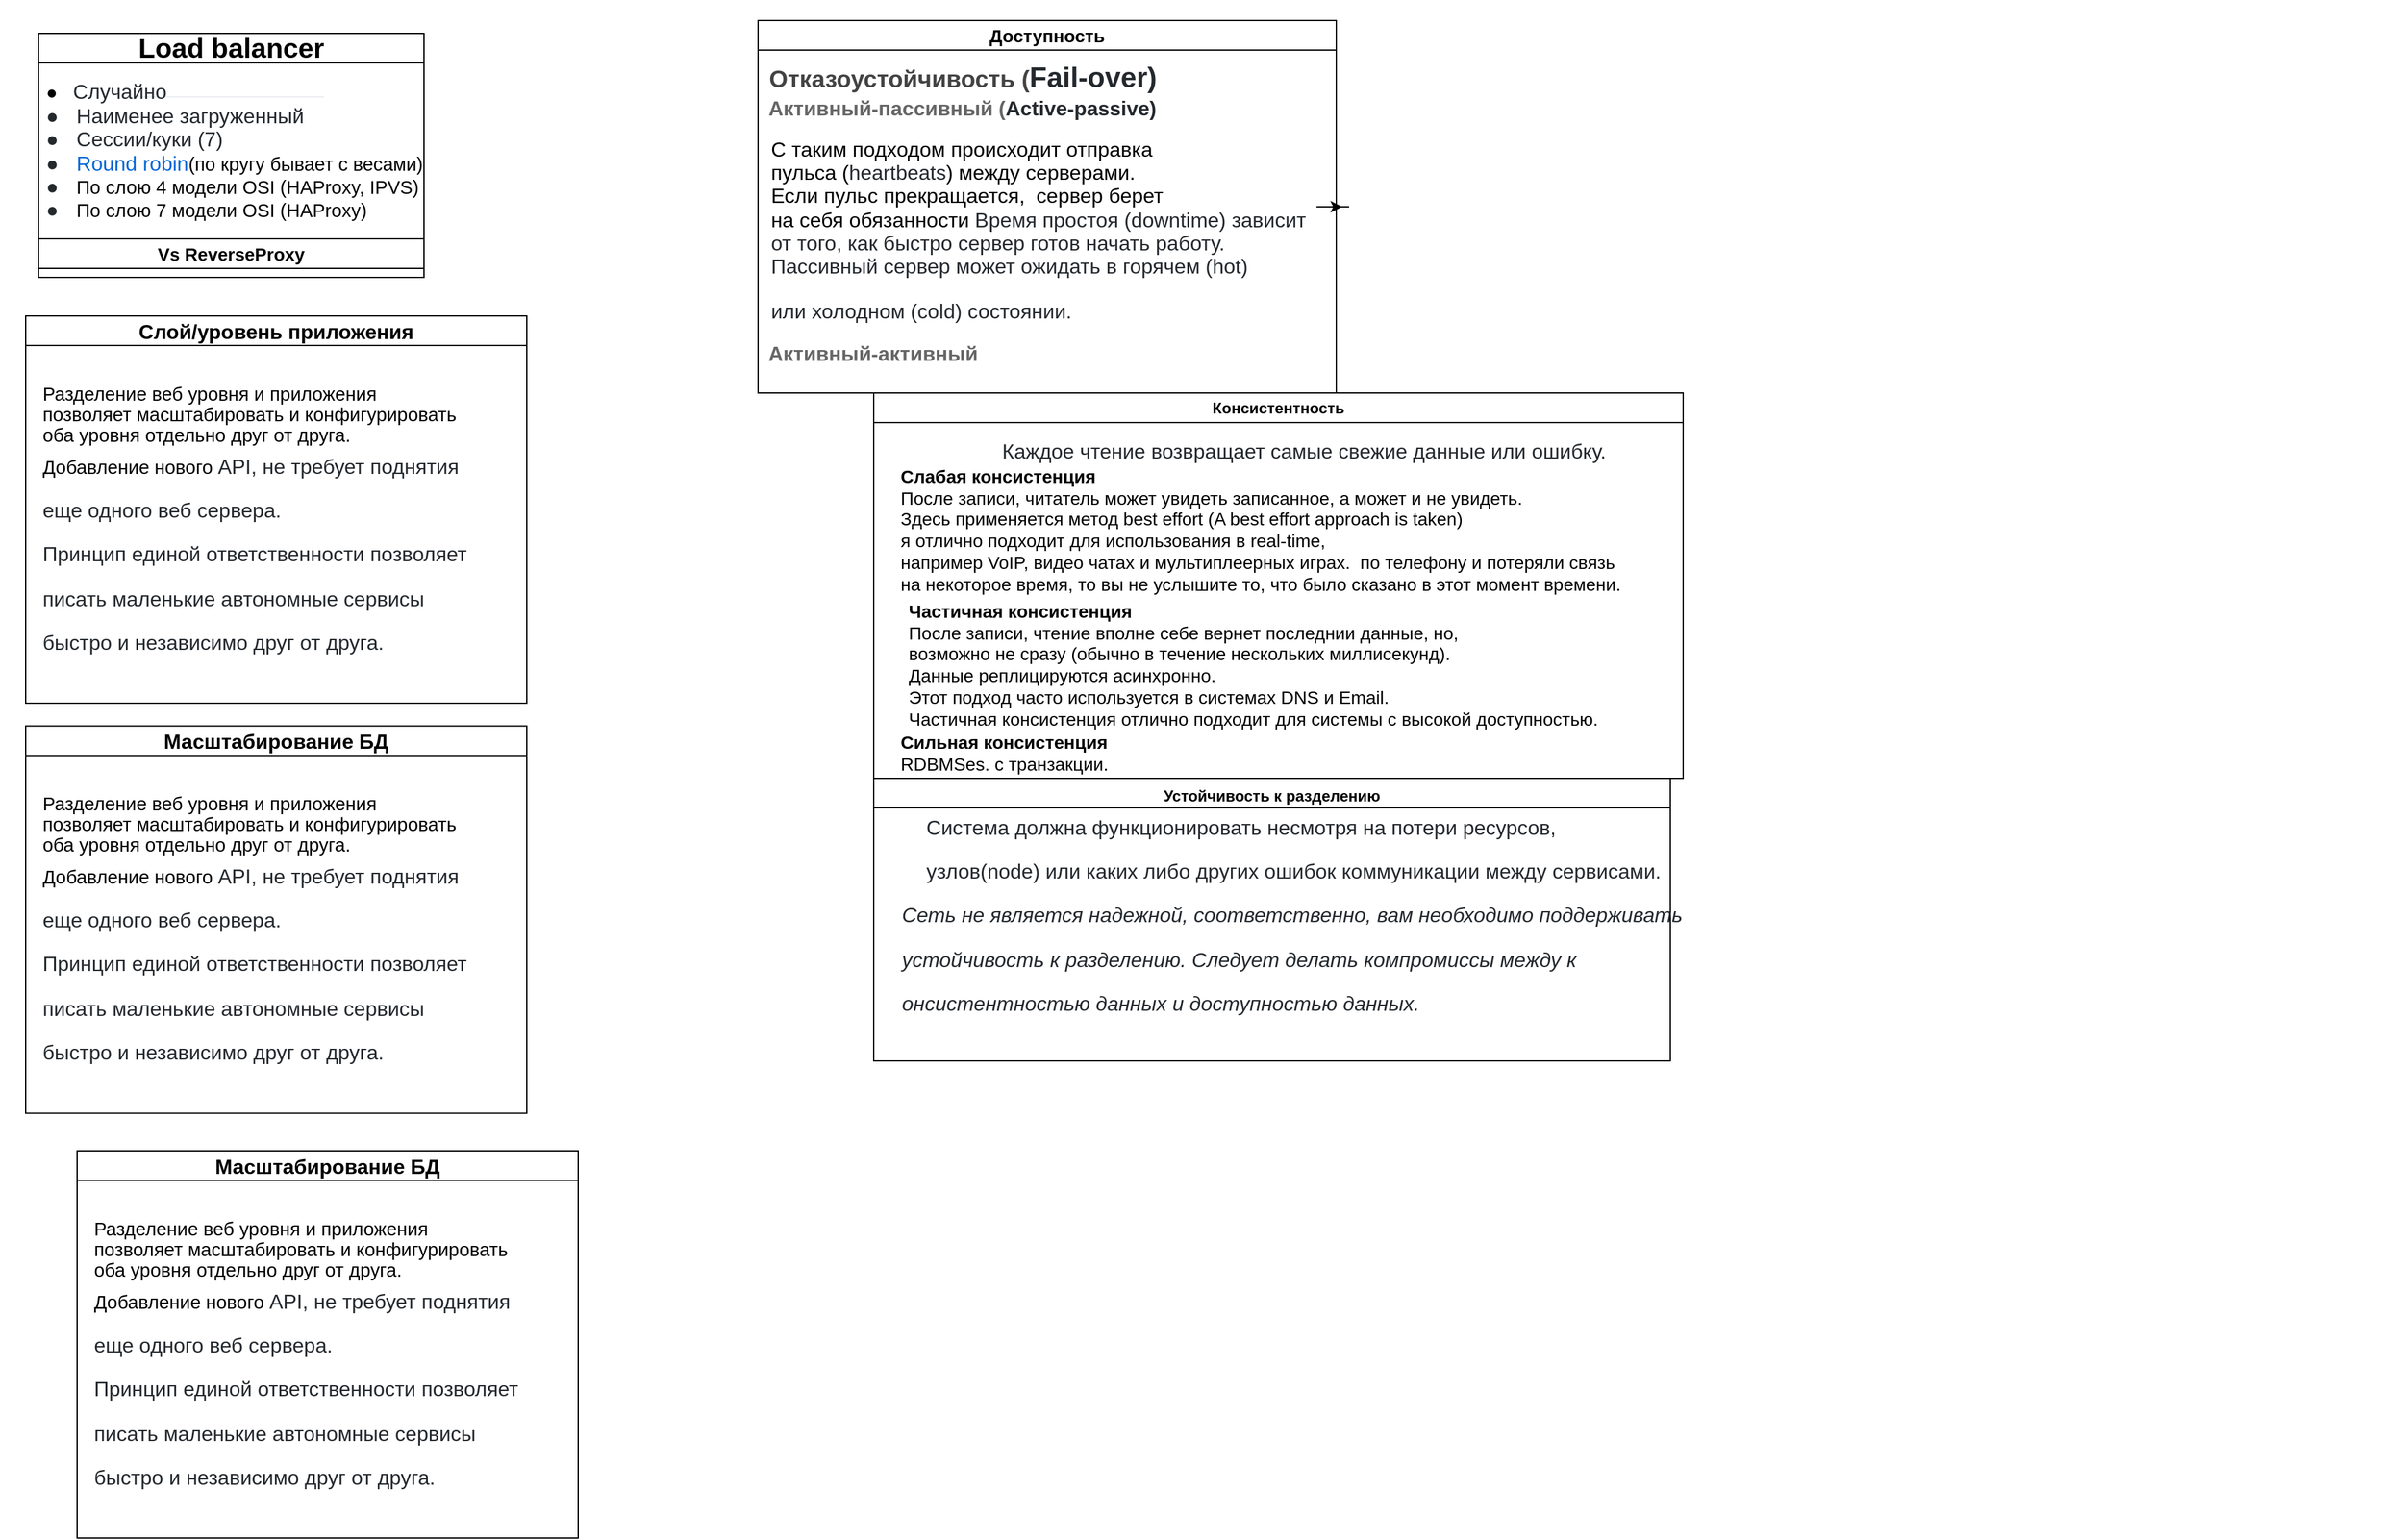 <mxfile version="20.8.20" type="github">
  <diagram name="Page-1" id="G8Wqikg-6pwKdIPzxkzI">
    <mxGraphModel dx="2291" dy="1485" grid="1" gridSize="10" guides="1" tooltips="1" connect="1" arrows="1" fold="1" page="1" pageScale="1" pageWidth="1169" pageHeight="827" math="0" shadow="0">
      <root>
        <mxCell id="0" />
        <mxCell id="1" parent="0" />
        <mxCell id="COP01vaBlytFx2KbF6yr-29" value="" style="shape=image;imageAspect=0;aspect=fixed;verticalLabelPosition=bottom;verticalAlign=top;clipPath=inset(18.89% 29% 25.19% 26.67%);image=https://habrastorage.org/r/w1560/files/95d/da6/4a8/95dda64a80974b8f86c04072bfb2b424.png;" vertex="1" parent="1">
          <mxGeometry x="904.57" width="255.43" height="290" as="geometry" />
        </mxCell>
        <mxCell id="COP01vaBlytFx2KbF6yr-44" value="Консистентность" style="swimlane;whiteSpace=wrap;html=1;fontSize=12;" vertex="1" parent="1">
          <mxGeometry x="540" y="290" width="630" height="300" as="geometry" />
        </mxCell>
        <mxCell id="COP01vaBlytFx2KbF6yr-47" value="&lt;p style=&quot;margin: 18pt 0cm 12pt; line-height: 0%; break-after: auto; font-family: Arial, sans-serif; color: rgb(67, 67, 67); font-weight: normal; text-align: start; font-size: 14px;&quot;&gt;&lt;br&gt;&lt;/p&gt;" style="text;html=1;align=center;verticalAlign=middle;resizable=0;points=[];autosize=1;strokeColor=none;fillColor=none;fontSize=12;" vertex="1" parent="COP01vaBlytFx2KbF6yr-44">
          <mxGeometry x="1170" y="70" width="20" height="50" as="geometry" />
        </mxCell>
        <mxCell id="COP01vaBlytFx2KbF6yr-46" value="&lt;p style=&quot;margin: 0cm 0cm 0.0pt 35.45pt; line-height: 16.867px; font-size: 11pt; font-family: Arial, sans-serif; text-align: start; text-indent: -21.25pt;&quot; class=&quot;MsoNormal&quot;&gt;&lt;span style=&quot;font-size: 12pt; line-height: 18.4px; color: rgb(36, 41, 46);&quot;&gt;Каждое чтение возвращает самые свежие данные или ошибку.&lt;/span&gt;&lt;/p&gt;&lt;p style=&quot;margin: 0cm 0cm 0.0pt 35.45pt; line-height: 16.867px; font-size: 11pt; font-family: Arial, sans-serif; text-align: start; text-indent: -21.25pt;&quot; class=&quot;MsoNormal&quot;&gt;&lt;span style=&quot;font-size: 12pt; line-height: 18.4px; color: rgb(36, 41, 46);&quot;&gt;&lt;br&gt;&lt;/span&gt;&lt;/p&gt;" style="text;html=1;align=center;verticalAlign=middle;resizable=0;points=[];autosize=1;strokeColor=none;fillColor=none;fontSize=12;" vertex="1" parent="COP01vaBlytFx2KbF6yr-44">
          <mxGeometry x="70" y="30" width="510" height="50" as="geometry" />
        </mxCell>
        <mxCell id="COP01vaBlytFx2KbF6yr-49" value="&lt;p&gt;&lt;/p&gt;&lt;div style=&quot;text-align: left;&quot;&gt;&lt;span style=&quot;background-color: initial;&quot;&gt;&lt;b&gt;Частичная консистенция&lt;/b&gt;&lt;/span&gt;&lt;/div&gt;&lt;div style=&quot;text-align: left;&quot;&gt;&lt;span style=&quot;background-color: initial;&quot;&gt;После записи, чтение вполне себе вернет последнии данные, но,&amp;nbsp;&lt;/span&gt;&lt;/div&gt;&lt;div style=&quot;text-align: left;&quot;&gt;&lt;span style=&quot;background-color: initial;&quot;&gt;возможно не сразу (обычно в течение нескольких миллисекунд).&amp;nbsp;&lt;/span&gt;&lt;/div&gt;&lt;div style=&quot;text-align: left;&quot;&gt;&lt;span style=&quot;background-color: initial;&quot;&gt;Данные реплицируются асинхронно.&lt;/span&gt;&lt;/div&gt;&lt;div style=&quot;text-align: left;&quot;&gt;&lt;span style=&quot;background-color: initial;&quot;&gt;Этот подход часто используется в системах DNS и Email.&amp;nbsp;&lt;/span&gt;&lt;/div&gt;&lt;div style=&quot;text-align: left;&quot;&gt;&lt;span style=&quot;background-color: initial;&quot;&gt;Частичная консистенция отлично подходит для системы с высокой доступностью.&lt;/span&gt;&lt;/div&gt;&lt;p&gt;&lt;/p&gt;&lt;div&gt;&lt;br&gt;&lt;/div&gt;" style="text;html=1;align=center;verticalAlign=middle;resizable=0;points=[];autosize=1;strokeColor=none;fillColor=none;fontSize=14;" vertex="1" parent="COP01vaBlytFx2KbF6yr-44">
          <mxGeometry x="10" y="140" width="570" height="160" as="geometry" />
        </mxCell>
        <mxCell id="COP01vaBlytFx2KbF6yr-50" value="&lt;div&gt;&lt;br&gt;&lt;/div&gt;&lt;div&gt;&lt;b&gt;Сильная консистенция&lt;/b&gt;&lt;/div&gt;&lt;div&gt;&lt;span style=&quot;background-color: initial;&quot;&gt;RDBMSes. с&lt;/span&gt;&lt;span style=&quot;background-color: initial;&quot;&gt;&amp;nbsp;транзакции.&lt;/span&gt;&lt;/div&gt;&lt;div&gt;&lt;br&gt;&lt;/div&gt;" style="text;html=1;align=left;verticalAlign=middle;resizable=0;points=[];autosize=1;strokeColor=none;fillColor=none;fontSize=14;" vertex="1" parent="COP01vaBlytFx2KbF6yr-44">
          <mxGeometry x="19" y="240" width="190" height="80" as="geometry" />
        </mxCell>
        <mxCell id="COP01vaBlytFx2KbF6yr-48" value="&lt;div&gt;&lt;b&gt;Слабая консистенция&lt;/b&gt;&lt;/div&gt;&lt;div&gt;После записи, читатель может увидеть записанное, а может и не увидеть.&amp;nbsp;&lt;/div&gt;&lt;div&gt;Здесь применяется метод best effort (A best effort approach is taken)&lt;/div&gt;&lt;div&gt;&lt;span style=&quot;background-color: initial;&quot;&gt;я отлично подходит для использования в real-time,&amp;nbsp;&lt;/span&gt;&lt;br&gt;&lt;/div&gt;&lt;div&gt;например VoIP, видео чатах и мультиплеерных играх.&amp;nbsp;&lt;span style=&quot;background-color: initial;&quot;&gt;&amp;nbsp;по телефону и потеряли связь&amp;nbsp;&lt;/span&gt;&lt;/div&gt;&lt;div&gt;&lt;span style=&quot;background-color: initial;&quot;&gt;на некоторое время,&amp;nbsp;&lt;/span&gt;&lt;span style=&quot;background-color: initial;&quot;&gt;то вы не услышите то, что было сказано в этот момент времени.&amp;nbsp;&amp;nbsp;&lt;/span&gt;&lt;/div&gt;&lt;div&gt;&lt;br&gt;&lt;/div&gt;" style="text;html=1;align=left;verticalAlign=middle;resizable=0;points=[];autosize=1;strokeColor=none;fillColor=none;fontSize=14;" vertex="1" parent="COP01vaBlytFx2KbF6yr-44">
          <mxGeometry x="19" y="50" width="600" height="130" as="geometry" />
        </mxCell>
        <mxCell id="COP01vaBlytFx2KbF6yr-52" value="Доступность" style="swimlane;whiteSpace=wrap;html=1;fontSize=14;" vertex="1" parent="1">
          <mxGeometry x="450" width="450" height="290" as="geometry" />
        </mxCell>
        <mxCell id="COP01vaBlytFx2KbF6yr-53" value="&lt;h3 style=&quot;margin: 18pt 0cm 12pt -1.5pt; line-height: normal; break-after: auto; font-size: 14pt; font-family: Arial, sans-serif; color: rgb(67, 67, 67); font-weight: normal; text-align: start;&quot;&gt;&lt;b&gt;Отказоустойчивость (&lt;/b&gt;&lt;b&gt;&lt;span style=&quot;font-size: 16.5pt; color: rgb(36, 41, 46);&quot; lang=&quot;EN-GB&quot;&gt;Fail&lt;/span&gt;&lt;/b&gt;&lt;b&gt;&lt;span style=&quot;font-size: 16.5pt; color: rgb(36, 41, 46);&quot;&gt;-&lt;/span&gt;&lt;/b&gt;&lt;b&gt;&lt;span style=&quot;font-size: 16.5pt; color: rgb(36, 41, 46);&quot; lang=&quot;EN-GB&quot;&gt;over&lt;/span&gt;&lt;/b&gt;&lt;b&gt;&lt;span style=&quot;font-size: 16.5pt; color: rgb(36, 41, 46);&quot;&gt;)&lt;/span&gt;&lt;/b&gt;&lt;/h3&gt;" style="text;html=1;align=center;verticalAlign=middle;resizable=0;points=[];autosize=1;strokeColor=none;fillColor=none;fontSize=14;" vertex="1" parent="COP01vaBlytFx2KbF6yr-52">
          <mxGeometry width="320" height="80" as="geometry" />
        </mxCell>
        <mxCell id="COP01vaBlytFx2KbF6yr-55" value="&lt;h4 style=&quot;margin: 18pt 0cm 12pt -1.5pt; line-height: normal; break-after: auto; font-size: 12pt; font-family: Arial, sans-serif; color: rgb(102, 102, 102); font-weight: normal; text-align: start;&quot;&gt;&lt;b&gt;Активный-активный&lt;/b&gt;&lt;/h4&gt;" style="text;html=1;align=center;verticalAlign=middle;resizable=0;points=[];autosize=1;strokeColor=none;fillColor=none;fontSize=14;" vertex="1" parent="COP01vaBlytFx2KbF6yr-52">
          <mxGeometry y="220" width="180" height="70" as="geometry" />
        </mxCell>
        <mxCell id="COP01vaBlytFx2KbF6yr-54" value="&lt;h4 style=&quot;margin: 18pt 0cm 12pt -1.5pt; line-height: 80%; break-after: auto; font-size: 12pt; font-family: Arial, sans-serif; color: rgb(102, 102, 102); font-weight: normal; text-align: start;&quot;&gt;&lt;b&gt;Активный-пассивный (&lt;/b&gt;&lt;b&gt;&lt;span style=&quot;color: rgb(36, 41, 46);&quot; lang=&quot;EN-GB&quot;&gt;Active&lt;/span&gt;&lt;/b&gt;&lt;b&gt;&lt;span style=&quot;color: rgb(36, 41, 46);&quot;&gt;-&lt;/span&gt;&lt;/b&gt;&lt;b&gt;&lt;span style=&quot;color: rgb(36, 41, 46);&quot; lang=&quot;EN-GB&quot;&gt;passive&lt;/span&gt;&lt;/b&gt;&lt;b&gt;&lt;span style=&quot;color: rgb(36, 41, 46);&quot;&gt;)&lt;/span&gt;&lt;/b&gt;&lt;/h4&gt;&lt;p style=&quot;margin: 0cm 0cm 0.0pt; line-height: 80%; font-size: 11pt; font-family: Arial, sans-serif; text-align: start;&quot; class=&quot;MsoNormal&quot;&gt;&lt;span style=&quot;font-size: 12pt; line-height: 18.4px;&quot;&gt;С таким подходом происходит отправка&amp;nbsp;&lt;/span&gt;&lt;/p&gt;&lt;p style=&quot;margin: 0cm 0cm 0.0pt; line-height: 80%; font-size: 11pt; font-family: Arial, sans-serif; text-align: start;&quot; class=&quot;MsoNormal&quot;&gt;&lt;span style=&quot;font-size: 12pt; line-height: 18.4px;&quot;&gt;пульса (&lt;/span&gt;&lt;span style=&quot;font-size: 12pt; line-height: 18.4px; color: rgb(36, 41, 46);&quot; lang=&quot;EN-GB&quot;&gt;heartbeats&lt;/span&gt;&lt;span style=&quot;font-size: 12pt; line-height: 18.4px;&quot;&gt;)&amp;nbsp;&lt;/span&gt;&lt;span style=&quot;background-color: initial; font-size: 12pt; line-height: 18.4px;&quot;&gt;между серверами.&amp;nbsp;&lt;/span&gt;&lt;/p&gt;&lt;p style=&quot;margin: 0cm 0cm 0.0pt; line-height: 80%; font-size: 11pt; font-family: Arial, sans-serif; text-align: start;&quot; class=&quot;MsoNormal&quot;&gt;&lt;span style=&quot;background-color: initial; font-size: 12pt; line-height: 18.4px;&quot;&gt;Если пульс прекращается,&amp;nbsp; сервер берет&amp;nbsp;&lt;/span&gt;&lt;/p&gt;&lt;p style=&quot;margin: 0cm 0cm 0.0pt; line-height: 80%; font-size: 11pt; font-family: Arial, sans-serif; text-align: start;&quot; class=&quot;MsoNormal&quot;&gt;&lt;span style=&quot;background-color: initial; font-size: 12pt; line-height: 18.4px;&quot;&gt;на себя обязанности&amp;nbsp;&lt;/span&gt;&lt;span style=&quot;background-color: initial; font-size: 12pt; line-height: 18.4px; color: rgb(36, 41, 46);&quot;&gt;Время простоя (&lt;/span&gt;&lt;span style=&quot;background-color: initial; font-size: 12pt; line-height: 18.4px; color: rgb(36, 41, 46);&quot; lang=&quot;EN-GB&quot;&gt;downtime&lt;/span&gt;&lt;span style=&quot;background-color: initial; font-size: 12pt; line-height: 18.4px; color: rgb(36, 41, 46);&quot;&gt;) зависит&amp;nbsp;&lt;/span&gt;&lt;/p&gt;&lt;p style=&quot;margin: 0cm 0cm 0.0pt; line-height: 80%; font-size: 11pt; font-family: Arial, sans-serif; text-align: start;&quot; class=&quot;MsoNormal&quot;&gt;&lt;span style=&quot;background-color: initial; font-size: 12pt; line-height: 18.4px; color: rgb(36, 41, 46);&quot;&gt;от того, как быстро сервер готов начать работу.&amp;nbsp;&lt;/span&gt;&lt;/p&gt;&lt;p style=&quot;margin: 0cm 0cm 12pt; line-height: 85%; font-size: 11pt; font-family: Arial, sans-serif; text-align: start;&quot; class=&quot;MsoNormal&quot;&gt;&lt;span style=&quot;font-size: 12pt; line-height: 18.4px; color: rgb(36, 41, 46);&quot;&gt;Пассивный сервер может ожидать в горячем (&lt;/span&gt;&lt;span style=&quot;font-size: 12pt; line-height: 18.4px; color: rgb(36, 41, 46);&quot; lang=&quot;EN-GB&quot;&gt;hot&lt;/span&gt;&lt;span style=&quot;font-size: 12pt; line-height: 18.4px; color: rgb(36, 41, 46);&quot;&gt;)&amp;nbsp;&lt;/span&gt;&lt;/p&gt;&lt;p style=&quot;margin: 0cm 0cm 12pt; line-height: 85%; font-size: 11pt; font-family: Arial, sans-serif; text-align: start;&quot; class=&quot;MsoNormal&quot;&gt;&lt;span style=&quot;background-color: initial; font-size: 12pt; line-height: 18.4px; color: rgb(36, 41, 46);&quot;&gt;или холодном (&lt;/span&gt;&lt;span style=&quot;background-color: initial; font-size: 12pt; line-height: 18.4px; color: rgb(36, 41, 46);&quot; lang=&quot;EN-GB&quot;&gt;cold&lt;/span&gt;&lt;span style=&quot;background-color: initial; font-size: 12pt; line-height: 18.4px; color: rgb(36, 41, 46);&quot;&gt;) состоянии.&lt;/span&gt;&lt;/p&gt;" style="text;html=1;align=center;verticalAlign=middle;resizable=0;points=[];autosize=1;strokeColor=none;fillColor=none;fontSize=14;" vertex="1" parent="COP01vaBlytFx2KbF6yr-52">
          <mxGeometry y="30" width="440" height="230" as="geometry" />
        </mxCell>
        <mxCell id="COP01vaBlytFx2KbF6yr-56" value="" style="edgeStyle=orthogonalEdgeStyle;rounded=0;orthogonalLoop=1;jettySize=auto;html=1;fontSize=14;" edge="1" parent="1" source="COP01vaBlytFx2KbF6yr-54" target="COP01vaBlytFx2KbF6yr-29">
          <mxGeometry relative="1" as="geometry" />
        </mxCell>
        <mxCell id="COP01vaBlytFx2KbF6yr-58" value="Устойчивость к разделению&lt;span style=&quot;font-size: medium; font-weight: 400; text-align: start;&quot;&gt;&lt;/span&gt;" style="swimlane;whiteSpace=wrap;html=1;fontSize=12;" vertex="1" parent="1">
          <mxGeometry x="540" y="590" width="620" height="220" as="geometry" />
        </mxCell>
        <mxCell id="COP01vaBlytFx2KbF6yr-59" value="&lt;p style=&quot;margin: 18pt 0cm 12pt; line-height: 0%; break-after: auto; font-family: Arial, sans-serif; color: rgb(67, 67, 67); font-weight: normal; text-align: start; font-size: 14px;&quot;&gt;&lt;br&gt;&lt;/p&gt;" style="text;html=1;align=center;verticalAlign=middle;resizable=0;points=[];autosize=1;strokeColor=none;fillColor=none;fontSize=12;" vertex="1" parent="COP01vaBlytFx2KbF6yr-58">
          <mxGeometry x="1170" y="70" width="20" height="50" as="geometry" />
        </mxCell>
        <mxCell id="COP01vaBlytFx2KbF6yr-64" value="&lt;p style=&quot;margin: 0cm 0cm 12pt 35.45pt; line-height: 16.867px; font-size: 11pt; font-family: Arial, sans-serif; text-indent: -21.25pt;&quot; class=&quot;MsoNormal&quot;&gt;&lt;span style=&quot;font-size: 12pt; line-height: 18.4px; color: rgb(36, 41, 46);&quot;&gt;Система должна функционировать несмотря на потери ресурсов,&amp;nbsp;&lt;/span&gt;&lt;/p&gt;&lt;p style=&quot;margin: 0cm 0cm 12pt 35.45pt; line-height: 16.867px; font-size: 11pt; font-family: Arial, sans-serif; text-indent: -21.25pt;&quot; class=&quot;MsoNormal&quot;&gt;&lt;span style=&quot;text-indent: -21.25pt; background-color: initial; font-size: 12pt; line-height: 18.4px; color: rgb(36, 41, 46);&quot;&gt;узлов(&lt;/span&gt;&lt;span style=&quot;text-indent: -21.25pt; background-color: initial; font-size: 12pt; line-height: 18.4px; color: rgb(36, 41, 46);&quot; lang=&quot;EN-GB&quot;&gt;node&lt;/span&gt;&lt;span style=&quot;text-indent: -21.25pt; background-color: initial; font-size: 12pt; line-height: 18.4px; color: rgb(36, 41, 46);&quot;&gt;) или каких либо других ошибок коммуникации между сервисами.&lt;/span&gt;&lt;/p&gt;&lt;p style=&quot;margin: 0cm 0cm 12pt; line-height: 16.867px; font-size: 11pt; font-family: Arial, sans-serif;&quot; class=&quot;MsoNormal&quot;&gt;&lt;i&gt;&lt;span style=&quot;font-size: 12pt; line-height: 18.4px; color: rgb(36, 41, 46);&quot;&gt;Сеть не является надежной, соответственно, вам необходимо поддерживать&amp;nbsp;&lt;/span&gt;&lt;/i&gt;&lt;/p&gt;&lt;p style=&quot;margin: 0cm 0cm 12pt; line-height: 16.867px; font-size: 11pt; font-family: Arial, sans-serif;&quot; class=&quot;MsoNormal&quot;&gt;&lt;i&gt;&lt;span style=&quot;font-size: 12pt; line-height: 18.4px; color: rgb(36, 41, 46);&quot;&gt;устойчивость к разделению. Следует делать компромиссы между к&lt;/span&gt;&lt;/i&gt;&lt;/p&gt;&lt;p style=&quot;margin: 0cm 0cm 12pt; line-height: 16.867px; font-size: 11pt; font-family: Arial, sans-serif;&quot; class=&quot;MsoNormal&quot;&gt;&lt;i&gt;&lt;span style=&quot;font-size: 12pt; line-height: 18.4px; color: rgb(36, 41, 46);&quot;&gt;онсистентностью данных и доступностью данных.&lt;/span&gt;&lt;/i&gt;&lt;/p&gt;" style="text;html=1;align=left;verticalAlign=middle;resizable=0;points=[];autosize=1;strokeColor=none;fillColor=none;fontSize=14;" vertex="1" parent="COP01vaBlytFx2KbF6yr-58">
          <mxGeometry x="20" y="20" width="640" height="190" as="geometry" />
        </mxCell>
        <mxCell id="COP01vaBlytFx2KbF6yr-66" value="&lt;div style=&quot;font-size: medium; font-weight: 400; text-align: start; border-top: none; border-right: none; border-left: none; border-image: initial; border-bottom: 1pt solid rgb(234, 236, 239); padding: 0cm 0cm 5pt;&quot;&gt;&lt;h2 style=&quot;margin: 18pt 0cm 12pt; line-height: 26.667px; break-after: auto; font-size: 16pt; font-family: Arial, sans-serif; font-weight: normal; border: none; padding: 0cm;&quot;&gt;&lt;b&gt;Load balancer&lt;/b&gt;&lt;/h2&gt;&lt;/div&gt;" style="swimlane;whiteSpace=wrap;html=1;fontSize=14;" vertex="1" parent="1">
          <mxGeometry x="-110" y="10" width="300" height="160" as="geometry" />
        </mxCell>
        <mxCell id="COP01vaBlytFx2KbF6yr-67" value="&lt;p style=&quot;margin: 0cm 0cm 0.0pt 36pt; line-height: 16.867px; font-size: 11pt; font-family: Arial, sans-serif; text-align: start; text-indent: -18pt;&quot; class=&quot;MsoNormal&quot;&gt;●&amp;nbsp; &amp;nbsp;&lt;span style=&quot;font-size: 12pt; line-height: 18.4px; color: rgb(36, 41, 46);&quot; lang=&quot;EN-GB&quot;&gt;&lt;/span&gt;&lt;span style=&quot;font-size: 12pt; line-height: 18.4px; color: rgb(36, 41, 46);&quot; lang=&quot;EN-GB&quot;&gt;Случайно&lt;/span&gt;&lt;span lang=&quot;EN-GB&quot;&gt;&lt;/span&gt;&lt;/p&gt;&lt;p style=&quot;margin: 0cm 0cm 0.0pt 36pt; line-height: 16.867px; font-size: 11pt; font-family: Arial, sans-serif; text-align: start; text-indent: -18pt;&quot; class=&quot;MsoNormal&quot;&gt;&lt;span style=&quot;font-size: 12pt; line-height: 18.4px; color: rgb(36, 41, 46);&quot; lang=&quot;EN-GB&quot;&gt;●&lt;span style=&quot;font-variant-numeric: normal; font-variant-east-asian: normal; font-stretch: normal; font-size: 7pt; line-height: normal; font-family: &amp;quot;Times New Roman&amp;quot;;&quot;&gt;&amp;nbsp;&amp;nbsp;&amp;nbsp;&amp;nbsp;&amp;nbsp; &lt;/span&gt;&lt;/span&gt;&lt;span style=&quot;font-size: 12pt; line-height: 18.4px; color: rgb(36, 41, 46);&quot; lang=&quot;EN-GB&quot;&gt;Наименее загруженный&lt;/span&gt;&lt;span lang=&quot;EN-GB&quot;&gt;&lt;/span&gt;&lt;/p&gt;&lt;p style=&quot;margin: 0cm 0cm 0.0pt 36pt; line-height: 16.867px; font-size: 11pt; font-family: Arial, sans-serif; text-align: start; text-indent: -18pt;&quot; class=&quot;MsoNormal&quot;&gt;&lt;span style=&quot;font-size: 12pt; line-height: 18.4px; color: rgb(36, 41, 46);&quot; lang=&quot;EN-GB&quot;&gt;●&lt;span style=&quot;font-variant-numeric: normal; font-variant-east-asian: normal; font-stretch: normal; font-size: 7pt; line-height: normal; font-family: &amp;quot;Times New Roman&amp;quot;;&quot;&gt;&amp;nbsp;&amp;nbsp;&amp;nbsp;&amp;nbsp;&amp;nbsp; &lt;/span&gt;&lt;/span&gt;&lt;span style=&quot;font-size: 12pt; line-height: 18.4px; color: rgb(36, 41, 46);&quot; lang=&quot;EN-GB&quot;&gt;Сессии/куки (7)&lt;/span&gt;&lt;span lang=&quot;EN-GB&quot;&gt;&lt;/span&gt;&lt;/p&gt;&lt;p style=&quot;margin: 0cm 0cm 0.0pt 36pt; line-height: 16.867px; font-size: 11pt; font-family: Arial, sans-serif; text-align: start; text-indent: -18pt;&quot; class=&quot;MsoNormal&quot;&gt;&lt;span style=&quot;font-size: 12pt; line-height: 18.4px; color: rgb(36, 41, 46);&quot; lang=&quot;EN-GB&quot;&gt;●&lt;span style=&quot;font-variant-numeric: normal; font-variant-east-asian: normal; font-stretch: normal; font-size: 7pt; line-height: normal; font-family: &amp;quot;Times New Roman&amp;quot;;&quot;&gt;&amp;nbsp;&amp;nbsp;&amp;nbsp;&amp;nbsp;&amp;nbsp; &lt;/span&gt;&lt;/span&gt;&lt;span lang=&quot;EN-GB&quot;&gt;&lt;span style=&quot;font-size: 12pt; line-height: 18.4px; color: rgb(3, 102, 214);&quot;&gt;Round robin&lt;/span&gt;&lt;a href=&quot;http://g33kinfo.com/info/archives/2657&quot;&gt;&lt;span style=&quot;text-decoration-line: none;&quot;&gt;&lt;/span&gt;&lt;/a&gt;(по кругу бывает с весами)&lt;/span&gt;&lt;/p&gt;&lt;p style=&quot;margin: 0cm 0cm 0.0pt 36pt; line-height: 16.867px; font-size: 11pt; font-family: Arial, sans-serif; text-align: start; text-indent: -18pt;&quot; class=&quot;MsoNormal&quot;&gt;&lt;span style=&quot;font-size: 12pt; line-height: 18.4px; color: rgb(36, 41, 46);&quot; lang=&quot;EN-GB&quot;&gt;●&lt;span style=&quot;font-variant-numeric: normal; font-variant-east-asian: normal; font-stretch: normal; font-size: 7pt; line-height: normal; font-family: &amp;quot;Times New Roman&amp;quot;;&quot;&gt;&amp;nbsp;&amp;nbsp;&amp;nbsp;&amp;nbsp;&amp;nbsp; &lt;/span&gt;&lt;/span&gt;&lt;span lang=&quot;EN-GB&quot;&gt;По слою 4 модели OSI (HAProxy, IPVS)&lt;a href=&quot;https://github.com/donnemartin/system-design-primer#layer-4-load-balancing&quot;&gt;&lt;span style=&quot;text-decoration-line: none;&quot;&gt;&lt;/span&gt;&lt;/a&gt;&lt;/span&gt;&lt;/p&gt;&lt;p style=&quot;margin: 0cm 0cm 12pt 36pt; line-height: 16.867px; font-size: 11pt; font-family: Arial, sans-serif; text-align: start; text-indent: -18pt;&quot; class=&quot;MsoNormal&quot;&gt;&lt;span style=&quot;font-size: 12pt; line-height: 18.4px; color: rgb(36, 41, 46);&quot; lang=&quot;EN-GB&quot;&gt;●&lt;span style=&quot;font-variant-numeric: normal; font-variant-east-asian: normal; font-stretch: normal; font-size: 7pt; line-height: normal; font-family: &amp;quot;Times New Roman&amp;quot;;&quot;&gt;&amp;nbsp;&amp;nbsp;&amp;nbsp;&amp;nbsp;&amp;nbsp; &lt;/span&gt;&lt;/span&gt;&lt;span lang=&quot;EN-GB&quot;&gt;По слою 7 модели OSI (HAProxy)&lt;/span&gt;&lt;/p&gt;" style="text;html=1;align=center;verticalAlign=middle;resizable=0;points=[];autosize=1;strokeColor=none;fillColor=none;fontSize=14;" vertex="1" parent="1">
          <mxGeometry x="-140" y="40" width="340" height="140" as="geometry" />
        </mxCell>
        <mxCell id="COP01vaBlytFx2KbF6yr-68" value="Vs ReverseProxy" style="swimlane;whiteSpace=wrap;html=1;fontSize=14;" vertex="1" parent="1">
          <mxGeometry x="-110" y="170" width="300" height="30" as="geometry" />
        </mxCell>
        <mxCell id="COP01vaBlytFx2KbF6yr-69" value="&lt;b style=&quot;font-size: medium; text-align: start;&quot;&gt;Слой/уровень приложения&lt;/b&gt;&lt;span style=&quot;font-size: medium; font-weight: 400; text-align: start;&quot;&gt;&lt;/span&gt;" style="swimlane;whiteSpace=wrap;html=1;fontSize=14;" vertex="1" parent="1">
          <mxGeometry x="-120" y="230" width="390" height="301.5" as="geometry" />
        </mxCell>
        <mxCell id="COP01vaBlytFx2KbF6yr-70" value="&lt;p style=&quot;margin: 0cm 0cm 12pt; line-height: 0%; font-size: 11pt; font-family: Arial, sans-serif; text-align: start;&quot; class=&quot;MsoNormal&quot;&gt;Разделение веб уровня и приложения&amp;nbsp;&lt;/p&gt;&lt;p style=&quot;margin: 0cm 0cm 12pt; line-height: 0%; font-size: 11pt; font-family: Arial, sans-serif; text-align: start;&quot; class=&quot;MsoNormal&quot;&gt;позволяет масштабировать и конфигурировать&amp;nbsp;&lt;/p&gt;&lt;p style=&quot;margin: 0cm 0cm 12pt; line-height: 0%; font-size: 11pt; font-family: Arial, sans-serif; text-align: start;&quot; class=&quot;MsoNormal&quot;&gt;оба уровня отдельно друг от друга.&amp;nbsp;&lt;/p&gt;&lt;p style=&quot;margin: 0cm 0cm 12pt; line-height: 90%; font-size: 11pt; font-family: Arial, sans-serif; text-align: start;&quot; class=&quot;MsoNormal&quot;&gt;Добавление нового &lt;span style=&quot;font-size: 12pt; line-height: 18.4px; color: rgb(36, 41, 46);&quot; lang=&quot;EN-GB&quot;&gt;API&lt;/span&gt;&lt;span style=&quot;font-size: 12pt; line-height: 18.4px; color: rgb(36, 41, 46);&quot;&gt;, не требует поднятия&amp;nbsp;&lt;/span&gt;&lt;/p&gt;&lt;p style=&quot;margin: 0cm 0cm 12pt; line-height: 90%; font-size: 11pt; font-family: Arial, sans-serif; text-align: start;&quot; class=&quot;MsoNormal&quot;&gt;&lt;span style=&quot;font-size: 12pt; line-height: 18.4px; color: rgb(36, 41, 46);&quot;&gt;еще одного веб сервера.&lt;/span&gt;&lt;/p&gt;&lt;p style=&quot;margin: 0cm 0cm 12pt; line-height: 90%; font-size: 11pt; font-family: Arial, sans-serif; text-align: start;&quot; class=&quot;MsoNormal&quot;&gt;&lt;span style=&quot;font-size: 12pt; line-height: 18.4px; color: rgb(36, 41, 46);&quot;&gt;Принцип единой ответственности позволяет&amp;nbsp;&lt;/span&gt;&lt;/p&gt;&lt;p style=&quot;margin: 0cm 0cm 12pt; line-height: 90%; font-size: 11pt; font-family: Arial, sans-serif; text-align: start;&quot; class=&quot;MsoNormal&quot;&gt;&lt;span style=&quot;font-size: 12pt; line-height: 18.4px; color: rgb(36, 41, 46);&quot;&gt;писать маленькие автономные сервисы&amp;nbsp;&lt;/span&gt;&lt;/p&gt;&lt;p style=&quot;margin: 0cm 0cm 12pt; line-height: 90%; font-size: 11pt; font-family: Arial, sans-serif; text-align: start;&quot; class=&quot;MsoNormal&quot;&gt;&lt;span style=&quot;font-size: 12pt; line-height: 18.4px; color: rgb(36, 41, 46);&quot;&gt;быстро и независимо друг от друга.&lt;/span&gt;&lt;/p&gt;" style="text;html=1;align=center;verticalAlign=middle;resizable=0;points=[];autosize=1;strokeColor=none;fillColor=none;fontSize=14;" vertex="1" parent="COP01vaBlytFx2KbF6yr-69">
          <mxGeometry y="55" width="360" height="230" as="geometry" />
        </mxCell>
        <mxCell id="COP01vaBlytFx2KbF6yr-72" value="&lt;b style=&quot;font-size: medium; text-align: start;&quot;&gt;Масштабирование БД&lt;/b&gt;&lt;span style=&quot;font-size: medium; font-weight: 400; text-align: start;&quot;&gt;&lt;/span&gt;" style="swimlane;whiteSpace=wrap;html=1;fontSize=14;" vertex="1" parent="1">
          <mxGeometry x="-120" y="549.25" width="390" height="301.5" as="geometry" />
        </mxCell>
        <mxCell id="COP01vaBlytFx2KbF6yr-73" value="&lt;p style=&quot;margin: 0cm 0cm 12pt; line-height: 0%; font-size: 11pt; font-family: Arial, sans-serif; text-align: start;&quot; class=&quot;MsoNormal&quot;&gt;Разделение веб уровня и приложения&amp;nbsp;&lt;/p&gt;&lt;p style=&quot;margin: 0cm 0cm 12pt; line-height: 0%; font-size: 11pt; font-family: Arial, sans-serif; text-align: start;&quot; class=&quot;MsoNormal&quot;&gt;позволяет масштабировать и конфигурировать&amp;nbsp;&lt;/p&gt;&lt;p style=&quot;margin: 0cm 0cm 12pt; line-height: 0%; font-size: 11pt; font-family: Arial, sans-serif; text-align: start;&quot; class=&quot;MsoNormal&quot;&gt;оба уровня отдельно друг от друга.&amp;nbsp;&lt;/p&gt;&lt;p style=&quot;margin: 0cm 0cm 12pt; line-height: 90%; font-size: 11pt; font-family: Arial, sans-serif; text-align: start;&quot; class=&quot;MsoNormal&quot;&gt;Добавление нового &lt;span style=&quot;font-size: 12pt; line-height: 18.4px; color: rgb(36, 41, 46);&quot; lang=&quot;EN-GB&quot;&gt;API&lt;/span&gt;&lt;span style=&quot;font-size: 12pt; line-height: 18.4px; color: rgb(36, 41, 46);&quot;&gt;, не требует поднятия&amp;nbsp;&lt;/span&gt;&lt;/p&gt;&lt;p style=&quot;margin: 0cm 0cm 12pt; line-height: 90%; font-size: 11pt; font-family: Arial, sans-serif; text-align: start;&quot; class=&quot;MsoNormal&quot;&gt;&lt;span style=&quot;font-size: 12pt; line-height: 18.4px; color: rgb(36, 41, 46);&quot;&gt;еще одного веб сервера.&lt;/span&gt;&lt;/p&gt;&lt;p style=&quot;margin: 0cm 0cm 12pt; line-height: 90%; font-size: 11pt; font-family: Arial, sans-serif; text-align: start;&quot; class=&quot;MsoNormal&quot;&gt;&lt;span style=&quot;font-size: 12pt; line-height: 18.4px; color: rgb(36, 41, 46);&quot;&gt;Принцип единой ответственности позволяет&amp;nbsp;&lt;/span&gt;&lt;/p&gt;&lt;p style=&quot;margin: 0cm 0cm 12pt; line-height: 90%; font-size: 11pt; font-family: Arial, sans-serif; text-align: start;&quot; class=&quot;MsoNormal&quot;&gt;&lt;span style=&quot;font-size: 12pt; line-height: 18.4px; color: rgb(36, 41, 46);&quot;&gt;писать маленькие автономные сервисы&amp;nbsp;&lt;/span&gt;&lt;/p&gt;&lt;p style=&quot;margin: 0cm 0cm 12pt; line-height: 90%; font-size: 11pt; font-family: Arial, sans-serif; text-align: start;&quot; class=&quot;MsoNormal&quot;&gt;&lt;span style=&quot;font-size: 12pt; line-height: 18.4px; color: rgb(36, 41, 46);&quot;&gt;быстро и независимо друг от друга.&lt;/span&gt;&lt;/p&gt;" style="text;html=1;align=center;verticalAlign=middle;resizable=0;points=[];autosize=1;strokeColor=none;fillColor=none;fontSize=14;" vertex="1" parent="COP01vaBlytFx2KbF6yr-72">
          <mxGeometry y="55" width="360" height="230" as="geometry" />
        </mxCell>
        <mxCell id="COP01vaBlytFx2KbF6yr-74" value="&lt;b style=&quot;font-size: medium; text-align: start;&quot;&gt;Масштабирование БД&lt;/b&gt;&lt;span style=&quot;font-size: medium; font-weight: 400; text-align: start;&quot;&gt;&lt;/span&gt;" style="swimlane;whiteSpace=wrap;html=1;fontSize=14;" vertex="1" parent="1">
          <mxGeometry x="-80" y="880" width="390" height="301.5" as="geometry" />
        </mxCell>
        <mxCell id="COP01vaBlytFx2KbF6yr-75" value="&lt;p style=&quot;margin: 0cm 0cm 12pt; line-height: 0%; font-size: 11pt; font-family: Arial, sans-serif; text-align: start;&quot; class=&quot;MsoNormal&quot;&gt;Разделение веб уровня и приложения&amp;nbsp;&lt;/p&gt;&lt;p style=&quot;margin: 0cm 0cm 12pt; line-height: 0%; font-size: 11pt; font-family: Arial, sans-serif; text-align: start;&quot; class=&quot;MsoNormal&quot;&gt;позволяет масштабировать и конфигурировать&amp;nbsp;&lt;/p&gt;&lt;p style=&quot;margin: 0cm 0cm 12pt; line-height: 0%; font-size: 11pt; font-family: Arial, sans-serif; text-align: start;&quot; class=&quot;MsoNormal&quot;&gt;оба уровня отдельно друг от друга.&amp;nbsp;&lt;/p&gt;&lt;p style=&quot;margin: 0cm 0cm 12pt; line-height: 90%; font-size: 11pt; font-family: Arial, sans-serif; text-align: start;&quot; class=&quot;MsoNormal&quot;&gt;Добавление нового &lt;span style=&quot;font-size: 12pt; line-height: 18.4px; color: rgb(36, 41, 46);&quot; lang=&quot;EN-GB&quot;&gt;API&lt;/span&gt;&lt;span style=&quot;font-size: 12pt; line-height: 18.4px; color: rgb(36, 41, 46);&quot;&gt;, не требует поднятия&amp;nbsp;&lt;/span&gt;&lt;/p&gt;&lt;p style=&quot;margin: 0cm 0cm 12pt; line-height: 90%; font-size: 11pt; font-family: Arial, sans-serif; text-align: start;&quot; class=&quot;MsoNormal&quot;&gt;&lt;span style=&quot;font-size: 12pt; line-height: 18.4px; color: rgb(36, 41, 46);&quot;&gt;еще одного веб сервера.&lt;/span&gt;&lt;/p&gt;&lt;p style=&quot;margin: 0cm 0cm 12pt; line-height: 90%; font-size: 11pt; font-family: Arial, sans-serif; text-align: start;&quot; class=&quot;MsoNormal&quot;&gt;&lt;span style=&quot;font-size: 12pt; line-height: 18.4px; color: rgb(36, 41, 46);&quot;&gt;Принцип единой ответственности позволяет&amp;nbsp;&lt;/span&gt;&lt;/p&gt;&lt;p style=&quot;margin: 0cm 0cm 12pt; line-height: 90%; font-size: 11pt; font-family: Arial, sans-serif; text-align: start;&quot; class=&quot;MsoNormal&quot;&gt;&lt;span style=&quot;font-size: 12pt; line-height: 18.4px; color: rgb(36, 41, 46);&quot;&gt;писать маленькие автономные сервисы&amp;nbsp;&lt;/span&gt;&lt;/p&gt;&lt;p style=&quot;margin: 0cm 0cm 12pt; line-height: 90%; font-size: 11pt; font-family: Arial, sans-serif; text-align: start;&quot; class=&quot;MsoNormal&quot;&gt;&lt;span style=&quot;font-size: 12pt; line-height: 18.4px; color: rgb(36, 41, 46);&quot;&gt;быстро и независимо друг от друга.&lt;/span&gt;&lt;/p&gt;" style="text;html=1;align=center;verticalAlign=middle;resizable=0;points=[];autosize=1;strokeColor=none;fillColor=none;fontSize=14;" vertex="1" parent="COP01vaBlytFx2KbF6yr-74">
          <mxGeometry y="55" width="360" height="230" as="geometry" />
        </mxCell>
      </root>
    </mxGraphModel>
  </diagram>
</mxfile>
